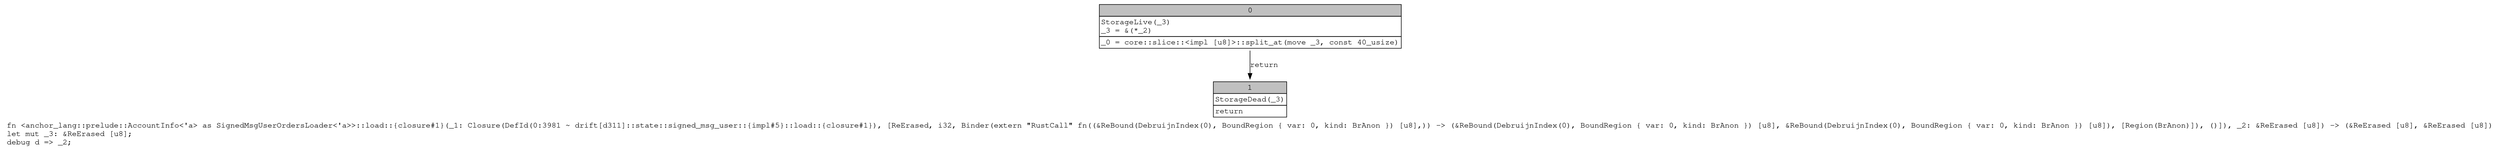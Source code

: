 digraph Mir_0_3981 {
    graph [fontname="Courier, monospace"];
    node [fontname="Courier, monospace"];
    edge [fontname="Courier, monospace"];
    label=<fn &lt;anchor_lang::prelude::AccountInfo&lt;'a&gt; as SignedMsgUserOrdersLoader&lt;'a&gt;&gt;::load::{closure#1}(_1: Closure(DefId(0:3981 ~ drift[d311]::state::signed_msg_user::{impl#5}::load::{closure#1}), [ReErased, i32, Binder(extern &quot;RustCall&quot; fn((&amp;ReBound(DebruijnIndex(0), BoundRegion { var: 0, kind: BrAnon }) [u8],)) -&gt; (&amp;ReBound(DebruijnIndex(0), BoundRegion { var: 0, kind: BrAnon }) [u8], &amp;ReBound(DebruijnIndex(0), BoundRegion { var: 0, kind: BrAnon }) [u8]), [Region(BrAnon)]), ()]), _2: &amp;ReErased [u8]) -&gt; (&amp;ReErased [u8], &amp;ReErased [u8])<br align="left"/>let mut _3: &amp;ReErased [u8];<br align="left"/>debug d =&gt; _2;<br align="left"/>>;
    bb0__0_3981 [shape="none", label=<<table border="0" cellborder="1" cellspacing="0"><tr><td bgcolor="gray" align="center" colspan="1">0</td></tr><tr><td align="left" balign="left">StorageLive(_3)<br/>_3 = &amp;(*_2)<br/></td></tr><tr><td align="left">_0 = core::slice::&lt;impl [u8]&gt;::split_at(move _3, const 40_usize)</td></tr></table>>];
    bb1__0_3981 [shape="none", label=<<table border="0" cellborder="1" cellspacing="0"><tr><td bgcolor="gray" align="center" colspan="1">1</td></tr><tr><td align="left" balign="left">StorageDead(_3)<br/></td></tr><tr><td align="left">return</td></tr></table>>];
    bb0__0_3981 -> bb1__0_3981 [label="return"];
}
